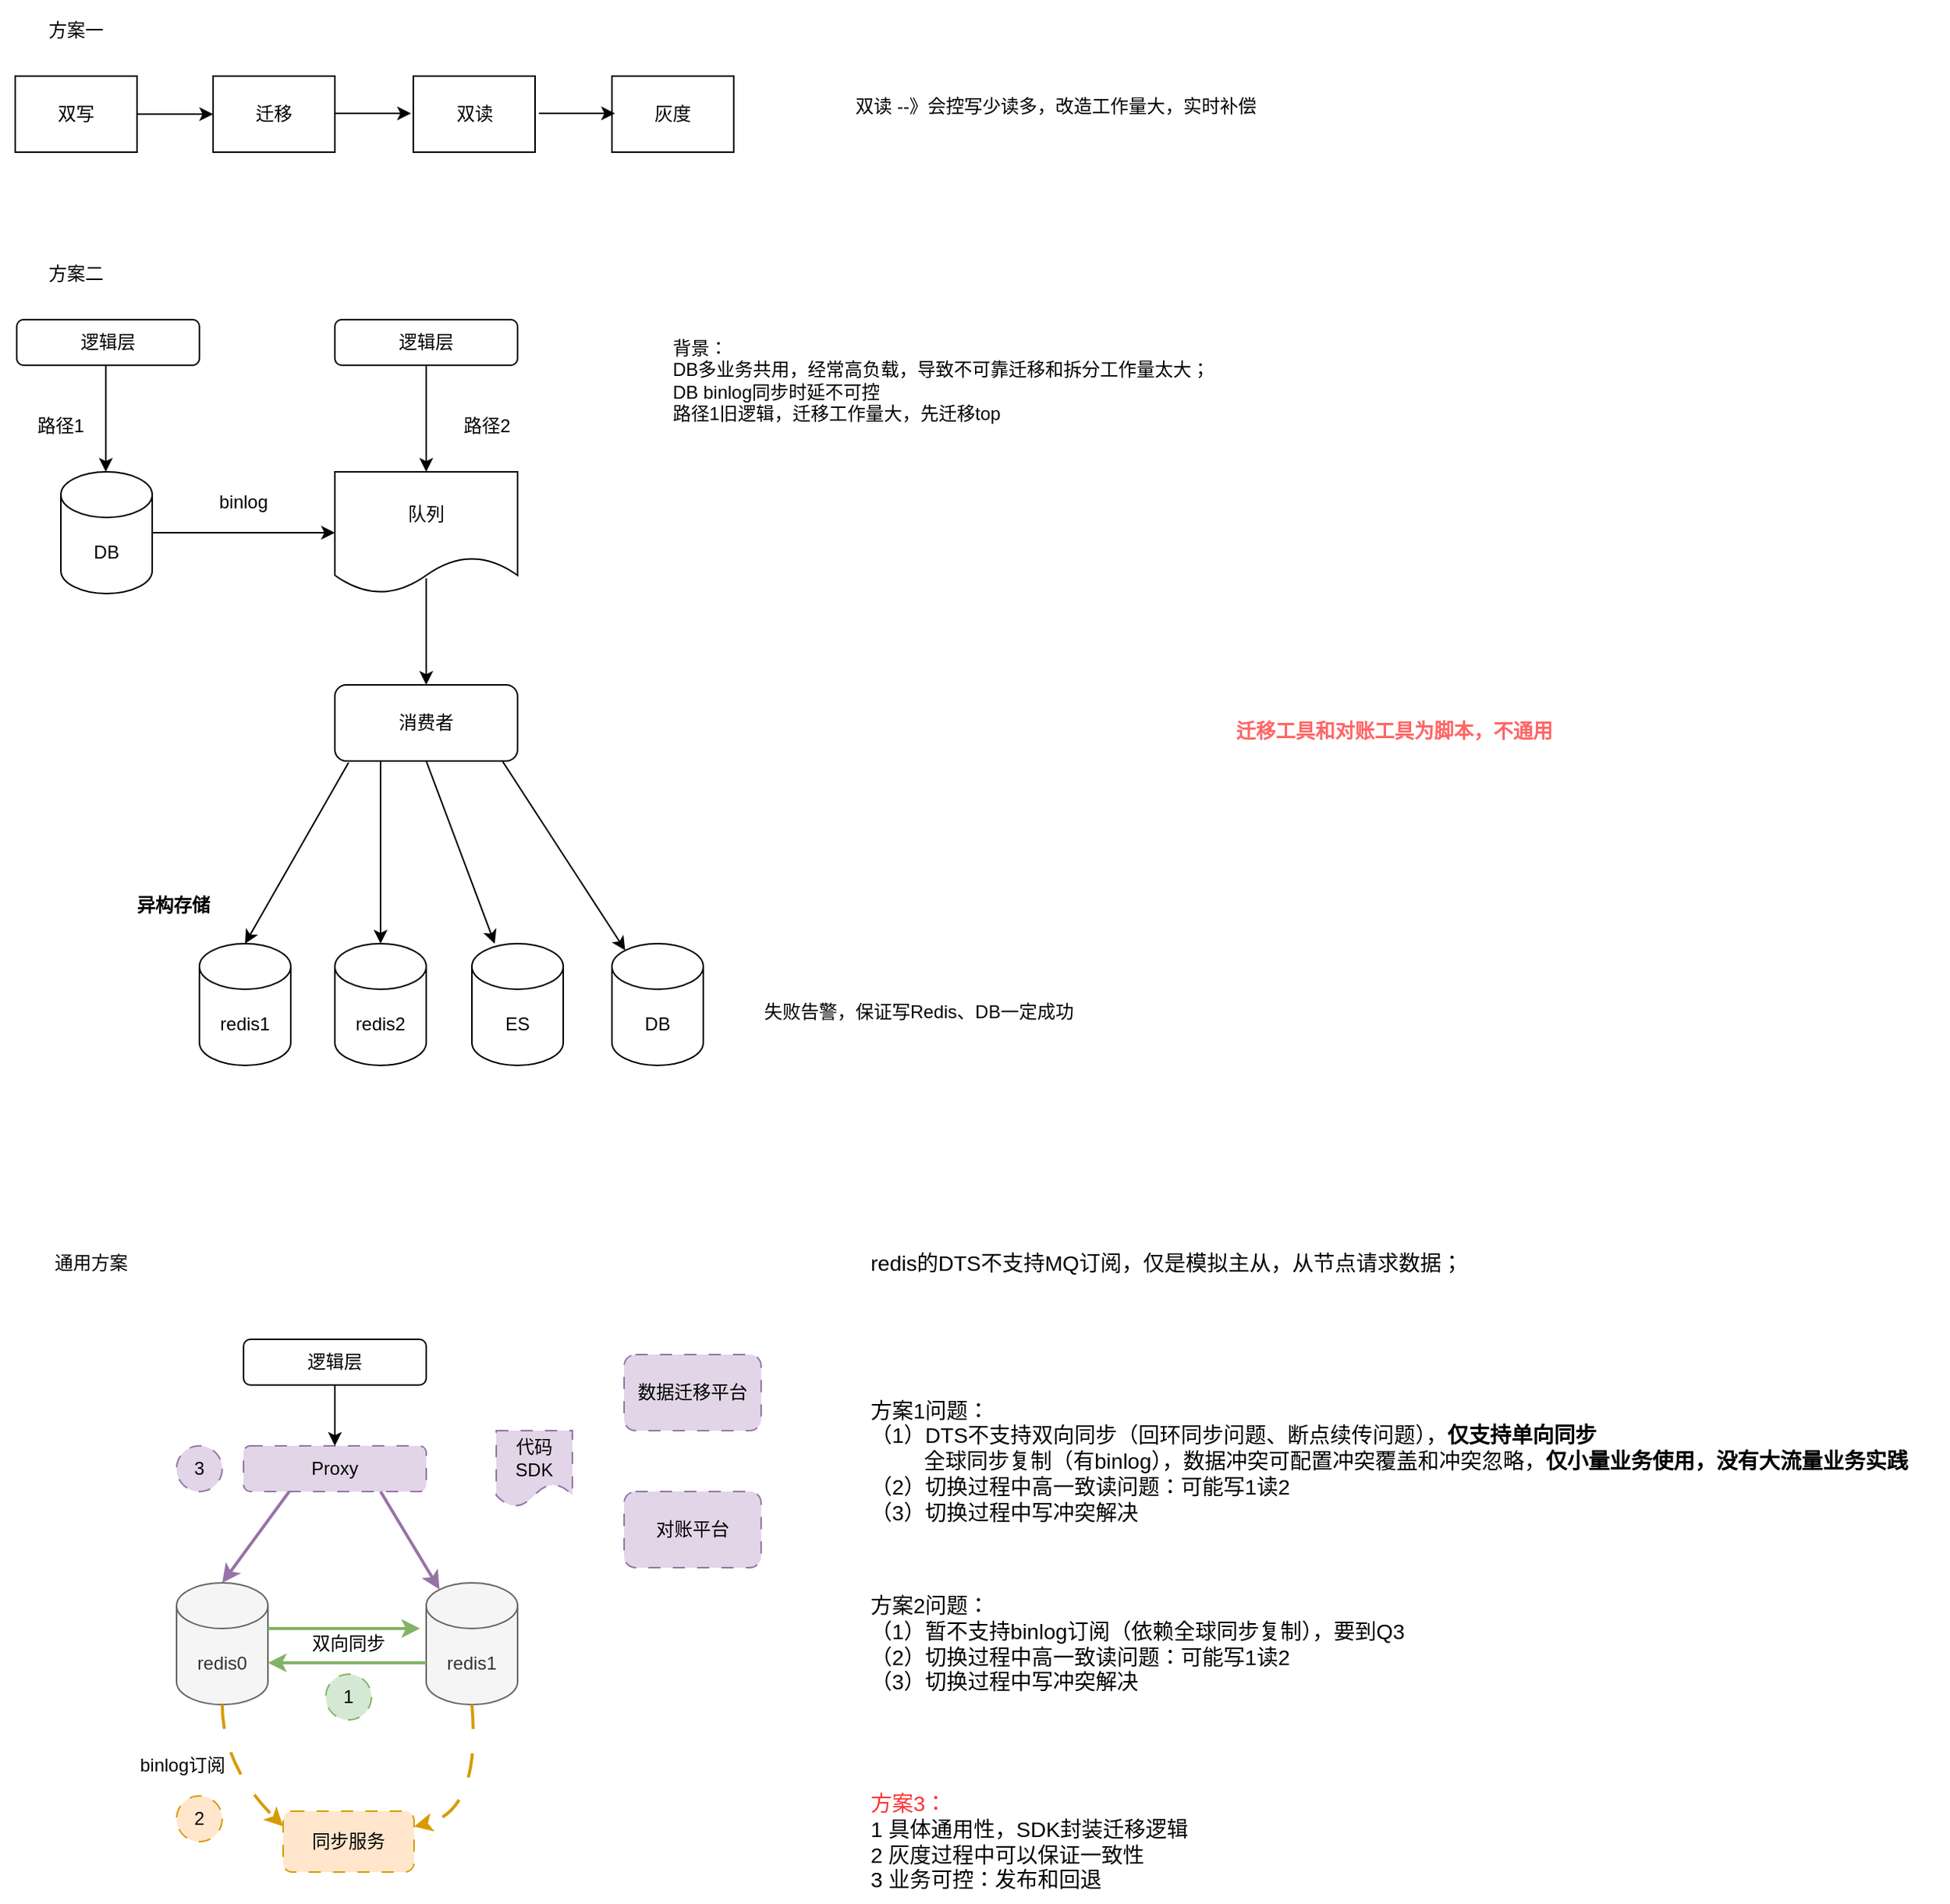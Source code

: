<mxfile version="20.8.18" type="github">
  <diagram name="第 1 页" id="E2ktxQ8g1rob8ewKkrWX">
    <mxGraphModel dx="1728" dy="937" grid="1" gridSize="10" guides="1" tooltips="1" connect="1" arrows="1" fold="1" page="1" pageScale="1" pageWidth="827" pageHeight="1169" math="0" shadow="0">
      <root>
        <mxCell id="0" />
        <mxCell id="1" parent="0" />
        <mxCell id="5y1Nww-tZy5FuYgsdg_S-1" value="双写" style="rounded=0;whiteSpace=wrap;html=1;fillColor=none;" vertex="1" parent="1">
          <mxGeometry x="70" y="70" width="80" height="50" as="geometry" />
        </mxCell>
        <mxCell id="5y1Nww-tZy5FuYgsdg_S-2" value="迁移" style="rounded=0;whiteSpace=wrap;html=1;fillColor=none;" vertex="1" parent="1">
          <mxGeometry x="200" y="70" width="80" height="50" as="geometry" />
        </mxCell>
        <mxCell id="5y1Nww-tZy5FuYgsdg_S-3" value="双读" style="rounded=0;whiteSpace=wrap;html=1;fillColor=none;" vertex="1" parent="1">
          <mxGeometry x="331.5" y="70" width="80" height="50" as="geometry" />
        </mxCell>
        <mxCell id="5y1Nww-tZy5FuYgsdg_S-4" value="灰度" style="rounded=0;whiteSpace=wrap;html=1;fillColor=none;" vertex="1" parent="1">
          <mxGeometry x="462" y="70" width="80" height="50" as="geometry" />
        </mxCell>
        <mxCell id="5y1Nww-tZy5FuYgsdg_S-5" value="逻辑层" style="rounded=1;whiteSpace=wrap;html=1;fillColor=none;" vertex="1" parent="1">
          <mxGeometry x="280" y="230" width="120" height="30" as="geometry" />
        </mxCell>
        <mxCell id="5y1Nww-tZy5FuYgsdg_S-7" value="" style="endArrow=classic;html=1;rounded=0;exitX=1;exitY=0.5;exitDx=0;exitDy=0;entryX=0;entryY=0.5;entryDx=0;entryDy=0;" edge="1" parent="1" source="5y1Nww-tZy5FuYgsdg_S-1" target="5y1Nww-tZy5FuYgsdg_S-2">
          <mxGeometry width="50" height="50" relative="1" as="geometry">
            <mxPoint x="290" y="540" as="sourcePoint" />
            <mxPoint x="340" y="490" as="targetPoint" />
          </mxGeometry>
        </mxCell>
        <mxCell id="5y1Nww-tZy5FuYgsdg_S-8" value="" style="endArrow=classic;html=1;rounded=0;exitX=1;exitY=0.5;exitDx=0;exitDy=0;entryX=0;entryY=0.5;entryDx=0;entryDy=0;" edge="1" parent="1">
          <mxGeometry width="50" height="50" relative="1" as="geometry">
            <mxPoint x="280" y="94.5" as="sourcePoint" />
            <mxPoint x="330" y="94.5" as="targetPoint" />
          </mxGeometry>
        </mxCell>
        <mxCell id="5y1Nww-tZy5FuYgsdg_S-9" value="" style="endArrow=classic;html=1;rounded=0;exitX=1;exitY=0.5;exitDx=0;exitDy=0;entryX=0;entryY=0.5;entryDx=0;entryDy=0;" edge="1" parent="1">
          <mxGeometry width="50" height="50" relative="1" as="geometry">
            <mxPoint x="414" y="94.5" as="sourcePoint" />
            <mxPoint x="464" y="94.5" as="targetPoint" />
          </mxGeometry>
        </mxCell>
        <mxCell id="5y1Nww-tZy5FuYgsdg_S-10" value="" style="endArrow=classic;html=1;rounded=0;exitX=0.5;exitY=1;exitDx=0;exitDy=0;entryX=0.5;entryY=0;entryDx=0;entryDy=0;entryPerimeter=0;" edge="1" parent="1" source="5y1Nww-tZy5FuYgsdg_S-5">
          <mxGeometry width="50" height="50" relative="1" as="geometry">
            <mxPoint x="290" y="540" as="sourcePoint" />
            <mxPoint x="340" y="330" as="targetPoint" />
          </mxGeometry>
        </mxCell>
        <mxCell id="5y1Nww-tZy5FuYgsdg_S-11" value="DB" style="shape=cylinder3;whiteSpace=wrap;html=1;boundedLbl=1;backgroundOutline=1;size=15;fillColor=none;" vertex="1" parent="1">
          <mxGeometry x="100" y="330" width="60" height="80" as="geometry" />
        </mxCell>
        <mxCell id="5y1Nww-tZy5FuYgsdg_S-12" value="队列" style="shape=document;whiteSpace=wrap;html=1;boundedLbl=1;fillColor=none;" vertex="1" parent="1">
          <mxGeometry x="280" y="330" width="120" height="80" as="geometry" />
        </mxCell>
        <mxCell id="5y1Nww-tZy5FuYgsdg_S-13" value="" style="endArrow=classic;html=1;rounded=0;exitX=1;exitY=0.5;exitDx=0;exitDy=0;exitPerimeter=0;" edge="1" parent="1" source="5y1Nww-tZy5FuYgsdg_S-11" target="5y1Nww-tZy5FuYgsdg_S-12">
          <mxGeometry width="50" height="50" relative="1" as="geometry">
            <mxPoint x="290" y="540" as="sourcePoint" />
            <mxPoint x="340" y="490" as="targetPoint" />
          </mxGeometry>
        </mxCell>
        <mxCell id="5y1Nww-tZy5FuYgsdg_S-14" value="binlog" style="rounded=0;whiteSpace=wrap;html=1;fillColor=none;strokeColor=none;" vertex="1" parent="1">
          <mxGeometry x="180" y="330" width="80" height="40" as="geometry" />
        </mxCell>
        <mxCell id="5y1Nww-tZy5FuYgsdg_S-15" value="逻辑层" style="rounded=1;whiteSpace=wrap;html=1;fillColor=none;" vertex="1" parent="1">
          <mxGeometry x="71" y="230" width="120" height="30" as="geometry" />
        </mxCell>
        <mxCell id="5y1Nww-tZy5FuYgsdg_S-16" value="" style="endArrow=classic;html=1;rounded=0;exitX=0.5;exitY=1;exitDx=0;exitDy=0;entryX=0.5;entryY=0;entryDx=0;entryDy=0;entryPerimeter=0;" edge="1" parent="1">
          <mxGeometry width="50" height="50" relative="1" as="geometry">
            <mxPoint x="129.5" y="260" as="sourcePoint" />
            <mxPoint x="129.5" y="330" as="targetPoint" />
          </mxGeometry>
        </mxCell>
        <mxCell id="5y1Nww-tZy5FuYgsdg_S-17" value="redis1" style="shape=cylinder3;whiteSpace=wrap;html=1;boundedLbl=1;backgroundOutline=1;size=15;fillColor=none;" vertex="1" parent="1">
          <mxGeometry x="191" y="640" width="60" height="80" as="geometry" />
        </mxCell>
        <mxCell id="5y1Nww-tZy5FuYgsdg_S-18" value="ES" style="shape=cylinder3;whiteSpace=wrap;html=1;boundedLbl=1;backgroundOutline=1;size=15;fillColor=none;" vertex="1" parent="1">
          <mxGeometry x="370" y="640" width="60" height="80" as="geometry" />
        </mxCell>
        <mxCell id="5y1Nww-tZy5FuYgsdg_S-21" value="redis0" style="shape=cylinder3;whiteSpace=wrap;html=1;boundedLbl=1;backgroundOutline=1;size=15;fillColor=#f5f5f5;fontColor=#333333;strokeColor=#666666;" vertex="1" parent="1">
          <mxGeometry x="176" y="1060" width="60" height="80" as="geometry" />
        </mxCell>
        <mxCell id="5y1Nww-tZy5FuYgsdg_S-22" value="redis1" style="shape=cylinder3;whiteSpace=wrap;html=1;boundedLbl=1;backgroundOutline=1;size=15;fillColor=#f5f5f5;fontColor=#333333;strokeColor=#666666;" vertex="1" parent="1">
          <mxGeometry x="340" y="1060" width="60" height="80" as="geometry" />
        </mxCell>
        <mxCell id="5y1Nww-tZy5FuYgsdg_S-23" value="逻辑层" style="rounded=1;whiteSpace=wrap;html=1;fillColor=none;" vertex="1" parent="1">
          <mxGeometry x="220" y="900" width="120" height="30" as="geometry" />
        </mxCell>
        <mxCell id="5y1Nww-tZy5FuYgsdg_S-24" value="Proxy" style="rounded=1;whiteSpace=wrap;html=1;fillColor=#e1d5e7;dashed=1;dashPattern=8 8;strokeColor=#9673a6;" vertex="1" parent="1">
          <mxGeometry x="220" y="970" width="120" height="30" as="geometry" />
        </mxCell>
        <mxCell id="5y1Nww-tZy5FuYgsdg_S-25" value="" style="endArrow=classic;html=1;rounded=0;exitX=0.5;exitY=1;exitDx=0;exitDy=0;entryX=0.5;entryY=0;entryDx=0;entryDy=0;" edge="1" parent="1" source="5y1Nww-tZy5FuYgsdg_S-23" target="5y1Nww-tZy5FuYgsdg_S-24">
          <mxGeometry width="50" height="50" relative="1" as="geometry">
            <mxPoint x="276" y="750" as="sourcePoint" />
            <mxPoint x="326" y="700" as="targetPoint" />
          </mxGeometry>
        </mxCell>
        <mxCell id="5y1Nww-tZy5FuYgsdg_S-26" value="" style="endArrow=classic;html=1;rounded=0;exitX=0.25;exitY=1;exitDx=0;exitDy=0;entryX=0.5;entryY=0;entryDx=0;entryDy=0;entryPerimeter=0;strokeWidth=2;fillColor=#e1d5e7;strokeColor=#9673a6;" edge="1" parent="1" source="5y1Nww-tZy5FuYgsdg_S-24" target="5y1Nww-tZy5FuYgsdg_S-21">
          <mxGeometry width="50" height="50" relative="1" as="geometry">
            <mxPoint x="400" y="1020" as="sourcePoint" />
            <mxPoint x="450" y="970" as="targetPoint" />
          </mxGeometry>
        </mxCell>
        <mxCell id="5y1Nww-tZy5FuYgsdg_S-27" value="" style="endArrow=classic;html=1;rounded=0;exitX=0.75;exitY=1;exitDx=0;exitDy=0;entryX=0.145;entryY=0;entryDx=0;entryDy=4.35;entryPerimeter=0;strokeWidth=2;fillColor=#e1d5e7;strokeColor=#9673a6;" edge="1" parent="1" source="5y1Nww-tZy5FuYgsdg_S-24" target="5y1Nww-tZy5FuYgsdg_S-22">
          <mxGeometry width="50" height="50" relative="1" as="geometry">
            <mxPoint x="260" y="1010" as="sourcePoint" />
            <mxPoint x="216" y="1070" as="targetPoint" />
          </mxGeometry>
        </mxCell>
        <mxCell id="5y1Nww-tZy5FuYgsdg_S-28" value="代码SDK" style="shape=document;whiteSpace=wrap;html=1;boundedLbl=1;dashed=1;dashPattern=8 8;fillColor=#e1d5e7;strokeColor=#9673a6;" vertex="1" parent="1">
          <mxGeometry x="386" y="960" width="50" height="50" as="geometry" />
        </mxCell>
        <mxCell id="5y1Nww-tZy5FuYgsdg_S-29" value="" style="endArrow=classic;html=1;rounded=0;strokeWidth=2;fillColor=#d5e8d4;strokeColor=#82b366;" edge="1" parent="1">
          <mxGeometry width="50" height="50" relative="1" as="geometry">
            <mxPoint x="236" y="1090" as="sourcePoint" />
            <mxPoint x="336" y="1090" as="targetPoint" />
          </mxGeometry>
        </mxCell>
        <mxCell id="5y1Nww-tZy5FuYgsdg_S-30" value="" style="endArrow=classic;html=1;rounded=0;exitX=0;exitY=0;exitDx=0;exitDy=52.5;exitPerimeter=0;entryX=1;entryY=0;entryDx=0;entryDy=52.5;entryPerimeter=0;strokeWidth=2;fillColor=#d5e8d4;strokeColor=#82b366;" edge="1" parent="1" source="5y1Nww-tZy5FuYgsdg_S-22" target="5y1Nww-tZy5FuYgsdg_S-21">
          <mxGeometry width="50" height="50" relative="1" as="geometry">
            <mxPoint x="463" y="1150" as="sourcePoint" />
            <mxPoint x="236" y="1113" as="targetPoint" />
          </mxGeometry>
        </mxCell>
        <mxCell id="5y1Nww-tZy5FuYgsdg_S-31" value="同步服务" style="rounded=1;whiteSpace=wrap;html=1;dashed=1;dashPattern=8 8;fillColor=#ffe6cc;strokeColor=#d79b00;" vertex="1" parent="1">
          <mxGeometry x="246" y="1210" width="86" height="40" as="geometry" />
        </mxCell>
        <mxCell id="5y1Nww-tZy5FuYgsdg_S-32" value="" style="curved=1;endArrow=classic;html=1;rounded=0;exitX=0.5;exitY=1;exitDx=0;exitDy=0;exitPerimeter=0;entryX=0;entryY=0.25;entryDx=0;entryDy=0;dashed=1;dashPattern=8 8;strokeWidth=2;fillColor=#ffe6cc;strokeColor=#d79b00;" edge="1" parent="1" source="5y1Nww-tZy5FuYgsdg_S-21" target="5y1Nww-tZy5FuYgsdg_S-31">
          <mxGeometry width="50" height="50" relative="1" as="geometry">
            <mxPoint x="276" y="1150" as="sourcePoint" />
            <mxPoint x="326" y="1100" as="targetPoint" />
            <Array as="points">
              <mxPoint x="206" y="1180" />
            </Array>
          </mxGeometry>
        </mxCell>
        <mxCell id="5y1Nww-tZy5FuYgsdg_S-33" value="" style="curved=1;endArrow=classic;html=1;rounded=0;exitX=0.5;exitY=1;exitDx=0;exitDy=0;exitPerimeter=0;dashed=1;dashPattern=8 8;fillColor=#ffe6cc;strokeColor=#d79b00;strokeWidth=2;" edge="1" parent="1" source="5y1Nww-tZy5FuYgsdg_S-22" target="5y1Nww-tZy5FuYgsdg_S-31">
          <mxGeometry width="50" height="50" relative="1" as="geometry">
            <mxPoint x="216" y="1150" as="sourcePoint" />
            <mxPoint x="256" y="1230" as="targetPoint" />
            <Array as="points">
              <mxPoint x="376" y="1210" />
            </Array>
          </mxGeometry>
        </mxCell>
        <mxCell id="5y1Nww-tZy5FuYgsdg_S-34" value="binlog订阅" style="rounded=0;whiteSpace=wrap;html=1;fillColor=none;strokeColor=none;" vertex="1" parent="1">
          <mxGeometry x="140" y="1160" width="80" height="40" as="geometry" />
        </mxCell>
        <mxCell id="5y1Nww-tZy5FuYgsdg_S-36" value="数据迁移平台" style="rounded=1;whiteSpace=wrap;html=1;dashed=1;dashPattern=8 8;fillColor=#e1d5e7;strokeColor=#9673a6;" vertex="1" parent="1">
          <mxGeometry x="470" y="910" width="90" height="50" as="geometry" />
        </mxCell>
        <mxCell id="5y1Nww-tZy5FuYgsdg_S-37" value="对账平台" style="rounded=1;whiteSpace=wrap;html=1;dashed=1;dashPattern=8 8;fillColor=#e1d5e7;strokeColor=#9673a6;" vertex="1" parent="1">
          <mxGeometry x="470" y="1000" width="90" height="50" as="geometry" />
        </mxCell>
        <mxCell id="5y1Nww-tZy5FuYgsdg_S-38" value="双向同步" style="rounded=0;whiteSpace=wrap;html=1;fillColor=none;strokeColor=none;" vertex="1" parent="1">
          <mxGeometry x="249" y="1080" width="80" height="40" as="geometry" />
        </mxCell>
        <mxCell id="5y1Nww-tZy5FuYgsdg_S-39" value="方案一" style="rounded=0;whiteSpace=wrap;html=1;fillColor=none;strokeColor=none;" vertex="1" parent="1">
          <mxGeometry x="70" y="20" width="80" height="40" as="geometry" />
        </mxCell>
        <mxCell id="5y1Nww-tZy5FuYgsdg_S-40" value="方案二" style="rounded=0;whiteSpace=wrap;html=1;fillColor=none;strokeColor=none;" vertex="1" parent="1">
          <mxGeometry x="70" y="180" width="80" height="40" as="geometry" />
        </mxCell>
        <mxCell id="5y1Nww-tZy5FuYgsdg_S-41" value="redis2" style="shape=cylinder3;whiteSpace=wrap;html=1;boundedLbl=1;backgroundOutline=1;size=15;fillColor=none;" vertex="1" parent="1">
          <mxGeometry x="280" y="640" width="60" height="80" as="geometry" />
        </mxCell>
        <mxCell id="5y1Nww-tZy5FuYgsdg_S-42" value="DB" style="shape=cylinder3;whiteSpace=wrap;html=1;boundedLbl=1;backgroundOutline=1;size=15;fillColor=none;" vertex="1" parent="1">
          <mxGeometry x="462" y="640" width="60" height="80" as="geometry" />
        </mxCell>
        <mxCell id="5y1Nww-tZy5FuYgsdg_S-45" value="路径1" style="rounded=0;whiteSpace=wrap;html=1;fillColor=none;strokeColor=none;" vertex="1" parent="1">
          <mxGeometry x="60" y="280" width="80" height="40" as="geometry" />
        </mxCell>
        <mxCell id="5y1Nww-tZy5FuYgsdg_S-46" value="路径2" style="rounded=0;whiteSpace=wrap;html=1;fillColor=none;strokeColor=none;" vertex="1" parent="1">
          <mxGeometry x="340" y="280" width="80" height="40" as="geometry" />
        </mxCell>
        <mxCell id="5y1Nww-tZy5FuYgsdg_S-47" value="背景：&lt;br&gt;DB多业务共用，经常高负载，导致不可靠迁移和拆分工作量太大；&lt;br&gt;DB binlog同步时延不可控&lt;br&gt;路径1旧逻辑，迁移工作量大，先迁移top&lt;br&gt;" style="rounded=0;whiteSpace=wrap;html=1;fillColor=none;strokeColor=none;align=left;" vertex="1" parent="1">
          <mxGeometry x="500" y="230" width="390" height="80" as="geometry" />
        </mxCell>
        <mxCell id="5y1Nww-tZy5FuYgsdg_S-50" value="失败告警，保证写Redis、DB一定成功" style="rounded=0;whiteSpace=wrap;html=1;fillColor=none;strokeColor=none;align=left;" vertex="1" parent="1">
          <mxGeometry x="560" y="660" width="230" height="50" as="geometry" />
        </mxCell>
        <mxCell id="5y1Nww-tZy5FuYgsdg_S-51" value="通用方案" style="rounded=0;whiteSpace=wrap;html=1;fillColor=none;strokeColor=none;" vertex="1" parent="1">
          <mxGeometry x="80" y="830" width="80" height="40" as="geometry" />
        </mxCell>
        <mxCell id="5y1Nww-tZy5FuYgsdg_S-52" value="1" style="ellipse;whiteSpace=wrap;html=1;aspect=fixed;dashed=1;dashPattern=8 8;fillColor=#d5e8d4;strokeColor=#82b366;" vertex="1" parent="1">
          <mxGeometry x="274" y="1120" width="30" height="30" as="geometry" />
        </mxCell>
        <mxCell id="5y1Nww-tZy5FuYgsdg_S-53" value="2" style="ellipse;whiteSpace=wrap;html=1;aspect=fixed;dashed=1;dashPattern=8 8;fillColor=#ffe6cc;strokeColor=#d79b00;" vertex="1" parent="1">
          <mxGeometry x="176" y="1200" width="30" height="30" as="geometry" />
        </mxCell>
        <mxCell id="5y1Nww-tZy5FuYgsdg_S-54" value="3" style="ellipse;whiteSpace=wrap;html=1;aspect=fixed;dashed=1;dashPattern=8 8;fillColor=#e1d5e7;strokeColor=#9673a6;" vertex="1" parent="1">
          <mxGeometry x="176" y="970" width="30" height="30" as="geometry" />
        </mxCell>
        <mxCell id="5y1Nww-tZy5FuYgsdg_S-55" value="消费者" style="rounded=1;whiteSpace=wrap;html=1;fillColor=none;" vertex="1" parent="1">
          <mxGeometry x="280" y="470" width="120" height="50" as="geometry" />
        </mxCell>
        <mxCell id="5y1Nww-tZy5FuYgsdg_S-56" value="" style="endArrow=classic;html=1;rounded=0;strokeWidth=1;" edge="1" parent="1" target="5y1Nww-tZy5FuYgsdg_S-55">
          <mxGeometry width="50" height="50" relative="1" as="geometry">
            <mxPoint x="340" y="400" as="sourcePoint" />
            <mxPoint x="550" y="570" as="targetPoint" />
          </mxGeometry>
        </mxCell>
        <mxCell id="5y1Nww-tZy5FuYgsdg_S-57" value="" style="endArrow=classic;html=1;rounded=0;strokeWidth=1;entryX=0.5;entryY=0;entryDx=0;entryDy=0;entryPerimeter=0;exitX=0.075;exitY=1.02;exitDx=0;exitDy=0;exitPerimeter=0;" edge="1" parent="1" source="5y1Nww-tZy5FuYgsdg_S-55" target="5y1Nww-tZy5FuYgsdg_S-17">
          <mxGeometry width="50" height="50" relative="1" as="geometry">
            <mxPoint x="280" y="520" as="sourcePoint" />
            <mxPoint x="550" y="570" as="targetPoint" />
          </mxGeometry>
        </mxCell>
        <mxCell id="5y1Nww-tZy5FuYgsdg_S-58" value="" style="endArrow=classic;html=1;rounded=0;strokeWidth=1;exitX=0.25;exitY=1;exitDx=0;exitDy=0;" edge="1" parent="1" source="5y1Nww-tZy5FuYgsdg_S-55" target="5y1Nww-tZy5FuYgsdg_S-41">
          <mxGeometry width="50" height="50" relative="1" as="geometry">
            <mxPoint x="306" y="533" as="sourcePoint" />
            <mxPoint x="231" y="650" as="targetPoint" />
          </mxGeometry>
        </mxCell>
        <mxCell id="5y1Nww-tZy5FuYgsdg_S-59" value="" style="endArrow=classic;html=1;rounded=0;strokeWidth=1;exitX=0.5;exitY=1;exitDx=0;exitDy=0;" edge="1" parent="1" source="5y1Nww-tZy5FuYgsdg_S-55" target="5y1Nww-tZy5FuYgsdg_S-18">
          <mxGeometry width="50" height="50" relative="1" as="geometry">
            <mxPoint x="316" y="543" as="sourcePoint" />
            <mxPoint x="241" y="660" as="targetPoint" />
          </mxGeometry>
        </mxCell>
        <mxCell id="5y1Nww-tZy5FuYgsdg_S-60" value="" style="endArrow=classic;html=1;rounded=0;strokeWidth=1;entryX=0.145;entryY=0;entryDx=0;entryDy=4.35;entryPerimeter=0;" edge="1" parent="1" target="5y1Nww-tZy5FuYgsdg_S-42">
          <mxGeometry width="50" height="50" relative="1" as="geometry">
            <mxPoint x="390" y="520" as="sourcePoint" />
            <mxPoint x="251" y="670" as="targetPoint" />
          </mxGeometry>
        </mxCell>
        <mxCell id="5y1Nww-tZy5FuYgsdg_S-61" value="&lt;font style=&quot;font-size: 14px;&quot;&gt;方案1问题：&lt;br&gt;（1）DTS不支持双向同步（回环同步问题、断点续传问题），&lt;b&gt;仅支持单向同步&lt;/b&gt;&lt;br&gt;&amp;nbsp; &amp;nbsp; &amp;nbsp; &amp;nbsp; &amp;nbsp;全球同步复制（有binlog），数据冲突可配置冲突覆盖和冲突忽略，&lt;b&gt;仅小量业务使用，没有大流量业务实践&lt;/b&gt;&lt;br&gt;（2）切换过程中高一致读问题：可能写1读2&lt;br&gt;（3）切换过程中写冲突解决&lt;/font&gt;" style="rounded=0;whiteSpace=wrap;html=1;fillColor=none;strokeColor=none;align=left;" vertex="1" parent="1">
          <mxGeometry x="630" y="930" width="710" height="100" as="geometry" />
        </mxCell>
        <mxCell id="5y1Nww-tZy5FuYgsdg_S-63" value="&lt;font style=&quot;font-size: 14px;&quot;&gt;方案2问题：&lt;br&gt;（1）暂不支持binlog订阅（依赖全球同步复制），要到Q3&lt;br&gt;（2）切换过程中高一致读问题：可能写1读2&lt;br&gt;（3）切换过程中写冲突解决&lt;/font&gt;" style="rounded=0;whiteSpace=wrap;html=1;fillColor=none;strokeColor=none;align=left;" vertex="1" parent="1">
          <mxGeometry x="630" y="1060" width="370" height="80" as="geometry" />
        </mxCell>
        <mxCell id="5y1Nww-tZy5FuYgsdg_S-64" value="双读 --》会控写少读多，改造工作量大，实时补偿" style="rounded=0;whiteSpace=wrap;html=1;fillColor=none;strokeColor=none;align=left;" vertex="1" parent="1">
          <mxGeometry x="620" y="50" width="310" height="80" as="geometry" />
        </mxCell>
        <mxCell id="5y1Nww-tZy5FuYgsdg_S-65" value="&lt;font color=&quot;#ff6666&quot; style=&quot;font-size: 13px;&quot;&gt;&lt;b style=&quot;&quot;&gt;迁移工具和对账工具为脚本，不通用&lt;/b&gt;&lt;/font&gt;" style="rounded=0;whiteSpace=wrap;html=1;fillColor=none;strokeColor=none;align=left;" vertex="1" parent="1">
          <mxGeometry x="870" y="460" width="229" height="80" as="geometry" />
        </mxCell>
        <mxCell id="5y1Nww-tZy5FuYgsdg_S-66" value="&lt;b&gt;异构存储&lt;/b&gt;" style="rounded=0;whiteSpace=wrap;html=1;fillColor=none;strokeColor=none;align=left;" vertex="1" parent="1">
          <mxGeometry x="148" y="590" width="64" height="50" as="geometry" />
        </mxCell>
        <mxCell id="5y1Nww-tZy5FuYgsdg_S-67" value="&lt;font style=&quot;font-size: 14px;&quot;&gt;&lt;font color=&quot;#ff3333&quot;&gt;方案3：&lt;br&gt;&lt;/font&gt;1 具体通用性，SDK封装迁移逻辑&lt;br&gt;2 灰度过程中可以保证一致性&lt;br&gt;3 业务可控：发布和回退&lt;br&gt;&lt;/font&gt;" style="rounded=0;whiteSpace=wrap;html=1;fillColor=none;strokeColor=none;align=left;" vertex="1" parent="1">
          <mxGeometry x="630" y="1190" width="370" height="80" as="geometry" />
        </mxCell>
        <mxCell id="5y1Nww-tZy5FuYgsdg_S-68" value="&lt;span style=&quot;font-size: 14px;&quot;&gt;redis的DTS不支持MQ订阅，仅是模拟主从，从节点请求数据；&lt;/span&gt;" style="rounded=0;whiteSpace=wrap;html=1;fillColor=none;strokeColor=none;align=left;" vertex="1" parent="1">
          <mxGeometry x="629.5" y="800" width="710" height="100" as="geometry" />
        </mxCell>
      </root>
    </mxGraphModel>
  </diagram>
</mxfile>
